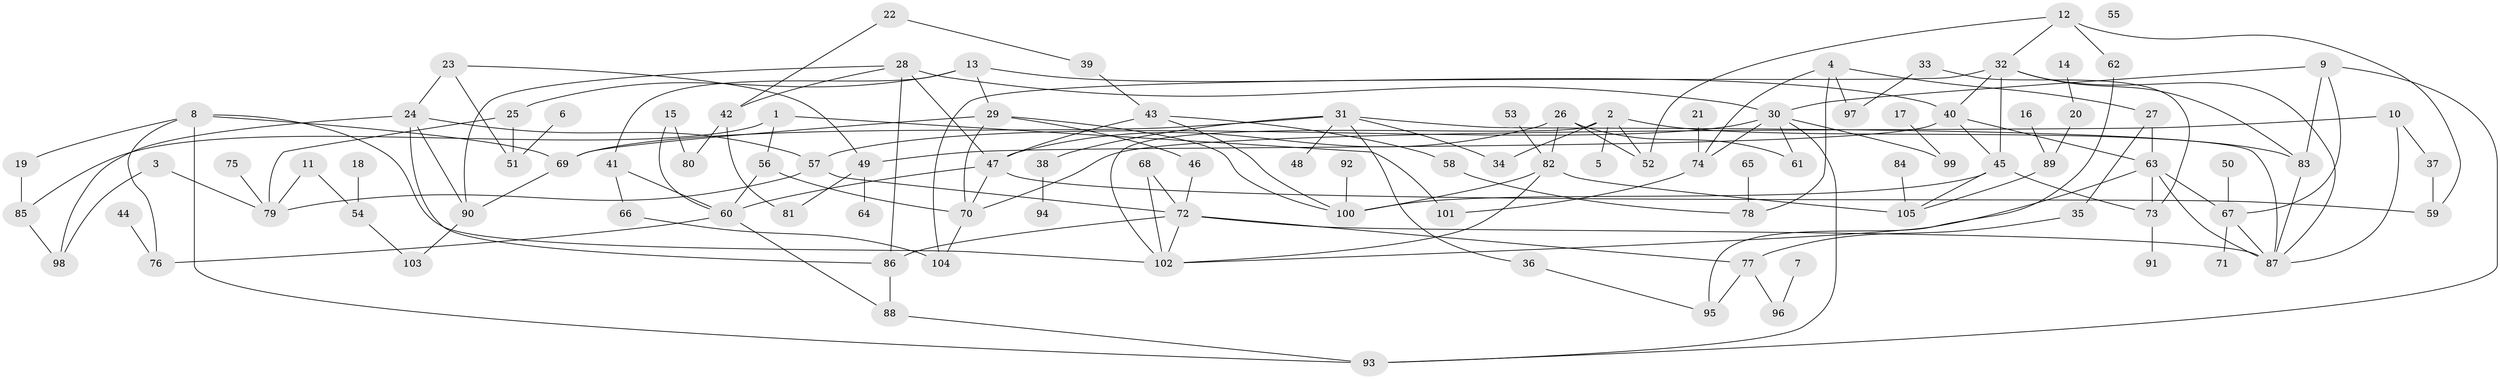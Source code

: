 // coarse degree distribution, {4: 0.09859154929577464, 7: 0.14084507042253522, 3: 0.15492957746478872, 5: 0.07042253521126761, 1: 0.19718309859154928, 2: 0.2535211267605634, 6: 0.014084507042253521, 8: 0.04225352112676056, 0: 0.014084507042253521, 10: 0.014084507042253521}
// Generated by graph-tools (version 1.1) at 2025/23/03/03/25 07:23:29]
// undirected, 105 vertices, 159 edges
graph export_dot {
graph [start="1"]
  node [color=gray90,style=filled];
  1;
  2;
  3;
  4;
  5;
  6;
  7;
  8;
  9;
  10;
  11;
  12;
  13;
  14;
  15;
  16;
  17;
  18;
  19;
  20;
  21;
  22;
  23;
  24;
  25;
  26;
  27;
  28;
  29;
  30;
  31;
  32;
  33;
  34;
  35;
  36;
  37;
  38;
  39;
  40;
  41;
  42;
  43;
  44;
  45;
  46;
  47;
  48;
  49;
  50;
  51;
  52;
  53;
  54;
  55;
  56;
  57;
  58;
  59;
  60;
  61;
  62;
  63;
  64;
  65;
  66;
  67;
  68;
  69;
  70;
  71;
  72;
  73;
  74;
  75;
  76;
  77;
  78;
  79;
  80;
  81;
  82;
  83;
  84;
  85;
  86;
  87;
  88;
  89;
  90;
  91;
  92;
  93;
  94;
  95;
  96;
  97;
  98;
  99;
  100;
  101;
  102;
  103;
  104;
  105;
  1 -- 56;
  1 -- 85;
  1 -- 101;
  2 -- 5;
  2 -- 34;
  2 -- 52;
  2 -- 83;
  2 -- 102;
  3 -- 79;
  3 -- 98;
  4 -- 27;
  4 -- 74;
  4 -- 78;
  4 -- 97;
  6 -- 51;
  7 -- 96;
  8 -- 19;
  8 -- 69;
  8 -- 76;
  8 -- 93;
  8 -- 102;
  9 -- 30;
  9 -- 67;
  9 -- 83;
  9 -- 93;
  10 -- 37;
  10 -- 70;
  10 -- 87;
  11 -- 54;
  11 -- 79;
  12 -- 32;
  12 -- 52;
  12 -- 59;
  12 -- 62;
  13 -- 25;
  13 -- 29;
  13 -- 40;
  13 -- 41;
  14 -- 20;
  15 -- 60;
  15 -- 80;
  16 -- 89;
  17 -- 99;
  18 -- 54;
  19 -- 85;
  20 -- 89;
  21 -- 74;
  22 -- 39;
  22 -- 42;
  23 -- 24;
  23 -- 49;
  23 -- 51;
  24 -- 57;
  24 -- 86;
  24 -- 90;
  24 -- 98;
  25 -- 51;
  25 -- 79;
  26 -- 47;
  26 -- 52;
  26 -- 61;
  26 -- 82;
  27 -- 35;
  27 -- 63;
  28 -- 30;
  28 -- 42;
  28 -- 47;
  28 -- 86;
  28 -- 90;
  29 -- 46;
  29 -- 69;
  29 -- 70;
  29 -- 100;
  30 -- 57;
  30 -- 61;
  30 -- 74;
  30 -- 93;
  30 -- 99;
  31 -- 34;
  31 -- 36;
  31 -- 38;
  31 -- 48;
  31 -- 69;
  31 -- 87;
  32 -- 40;
  32 -- 45;
  32 -- 83;
  32 -- 87;
  32 -- 104;
  33 -- 73;
  33 -- 97;
  35 -- 77;
  36 -- 95;
  37 -- 59;
  38 -- 94;
  39 -- 43;
  40 -- 45;
  40 -- 49;
  40 -- 63;
  41 -- 60;
  41 -- 66;
  42 -- 80;
  42 -- 81;
  43 -- 47;
  43 -- 58;
  43 -- 100;
  44 -- 76;
  45 -- 73;
  45 -- 100;
  45 -- 105;
  46 -- 72;
  47 -- 59;
  47 -- 60;
  47 -- 70;
  49 -- 64;
  49 -- 81;
  50 -- 67;
  53 -- 82;
  54 -- 103;
  56 -- 60;
  56 -- 70;
  57 -- 72;
  57 -- 79;
  58 -- 78;
  60 -- 76;
  60 -- 88;
  62 -- 95;
  63 -- 67;
  63 -- 73;
  63 -- 87;
  63 -- 102;
  65 -- 78;
  66 -- 104;
  67 -- 71;
  67 -- 87;
  68 -- 72;
  68 -- 102;
  69 -- 90;
  70 -- 104;
  72 -- 77;
  72 -- 86;
  72 -- 87;
  72 -- 102;
  73 -- 91;
  74 -- 101;
  75 -- 79;
  77 -- 95;
  77 -- 96;
  82 -- 100;
  82 -- 102;
  82 -- 105;
  83 -- 87;
  84 -- 105;
  85 -- 98;
  86 -- 88;
  88 -- 93;
  89 -- 105;
  90 -- 103;
  92 -- 100;
}
